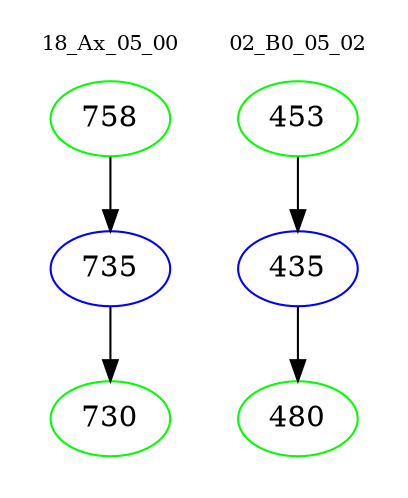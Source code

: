 digraph{
subgraph cluster_0 {
color = white
label = "18_Ax_05_00";
fontsize=10;
T0_758 [label="758", color="green"]
T0_758 -> T0_735 [color="black"]
T0_735 [label="735", color="blue"]
T0_735 -> T0_730 [color="black"]
T0_730 [label="730", color="green"]
}
subgraph cluster_1 {
color = white
label = "02_B0_05_02";
fontsize=10;
T1_453 [label="453", color="green"]
T1_453 -> T1_435 [color="black"]
T1_435 [label="435", color="blue"]
T1_435 -> T1_480 [color="black"]
T1_480 [label="480", color="green"]
}
}
